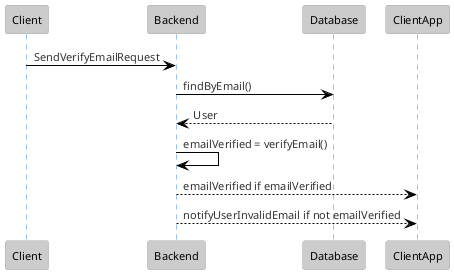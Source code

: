 @startuml
!theme reddress-lightblue
participant Client
participant Backend
participant Database
participant ClientApp

Client -> Backend: SendVerifyEmailRequest
Backend -> Database: findByEmail()
Database --> Backend: User
Backend -> Backend: emailVerified = verifyEmail()

Backend --> ClientApp: emailVerified if emailVerified
Backend --> ClientApp: notifyUserInvalidEmail if not emailVerified

@enduml